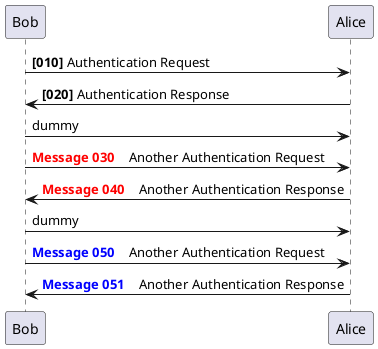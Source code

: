 @startuml

autonumber 10 10 "<b>[000]"

Bob -> Alice: Authentication Request
Bob <- Alice: Authentication Response

autonumber stop

Bob -> Alice: dummy

autonumber resume "<font color=red><b>Message 000   "
Bob -> Alice: Another Authentication Request
Bob <- Alice: Another Authentication Response

autonumber stop

Bob -> Alice: dummy

autonumber resume 1 "<font color=blue><b>Message 000   "

Bob -> Alice: Another Authentication Request
Bob <- Alice: Another Authentication Response

@enduml